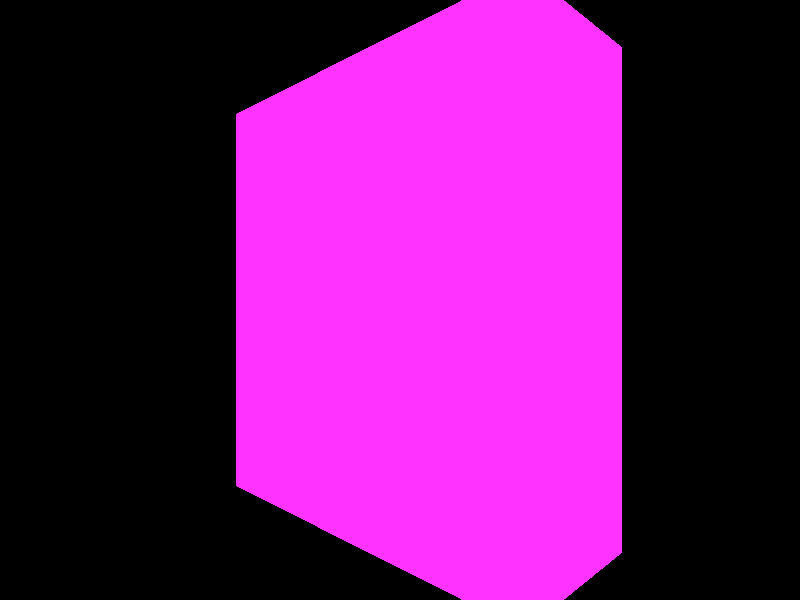 // cs473, assignment 1 recursion test (RIGHT HANDED)
camera {
  location  <0, 0, 14>
  up        <0,  1,  0>
  right     <1.5, 0,  0>
  look_at   <0, 0, 0>
}


light_source {<-5, 3, 0> color rgb <0.3, 0.5, 0.3>}
light_source {<5, 10, 5> color rgb <0.3, 0.4, 0.5>}

box { <-2, -5, -5>, <2, 5, 5>
  pigment { color rgb <1.0, 0.2, 1.0>}
  finish {ambient 0.2 diffuse 0.8}
  rotate <0, -45, 0>
}


